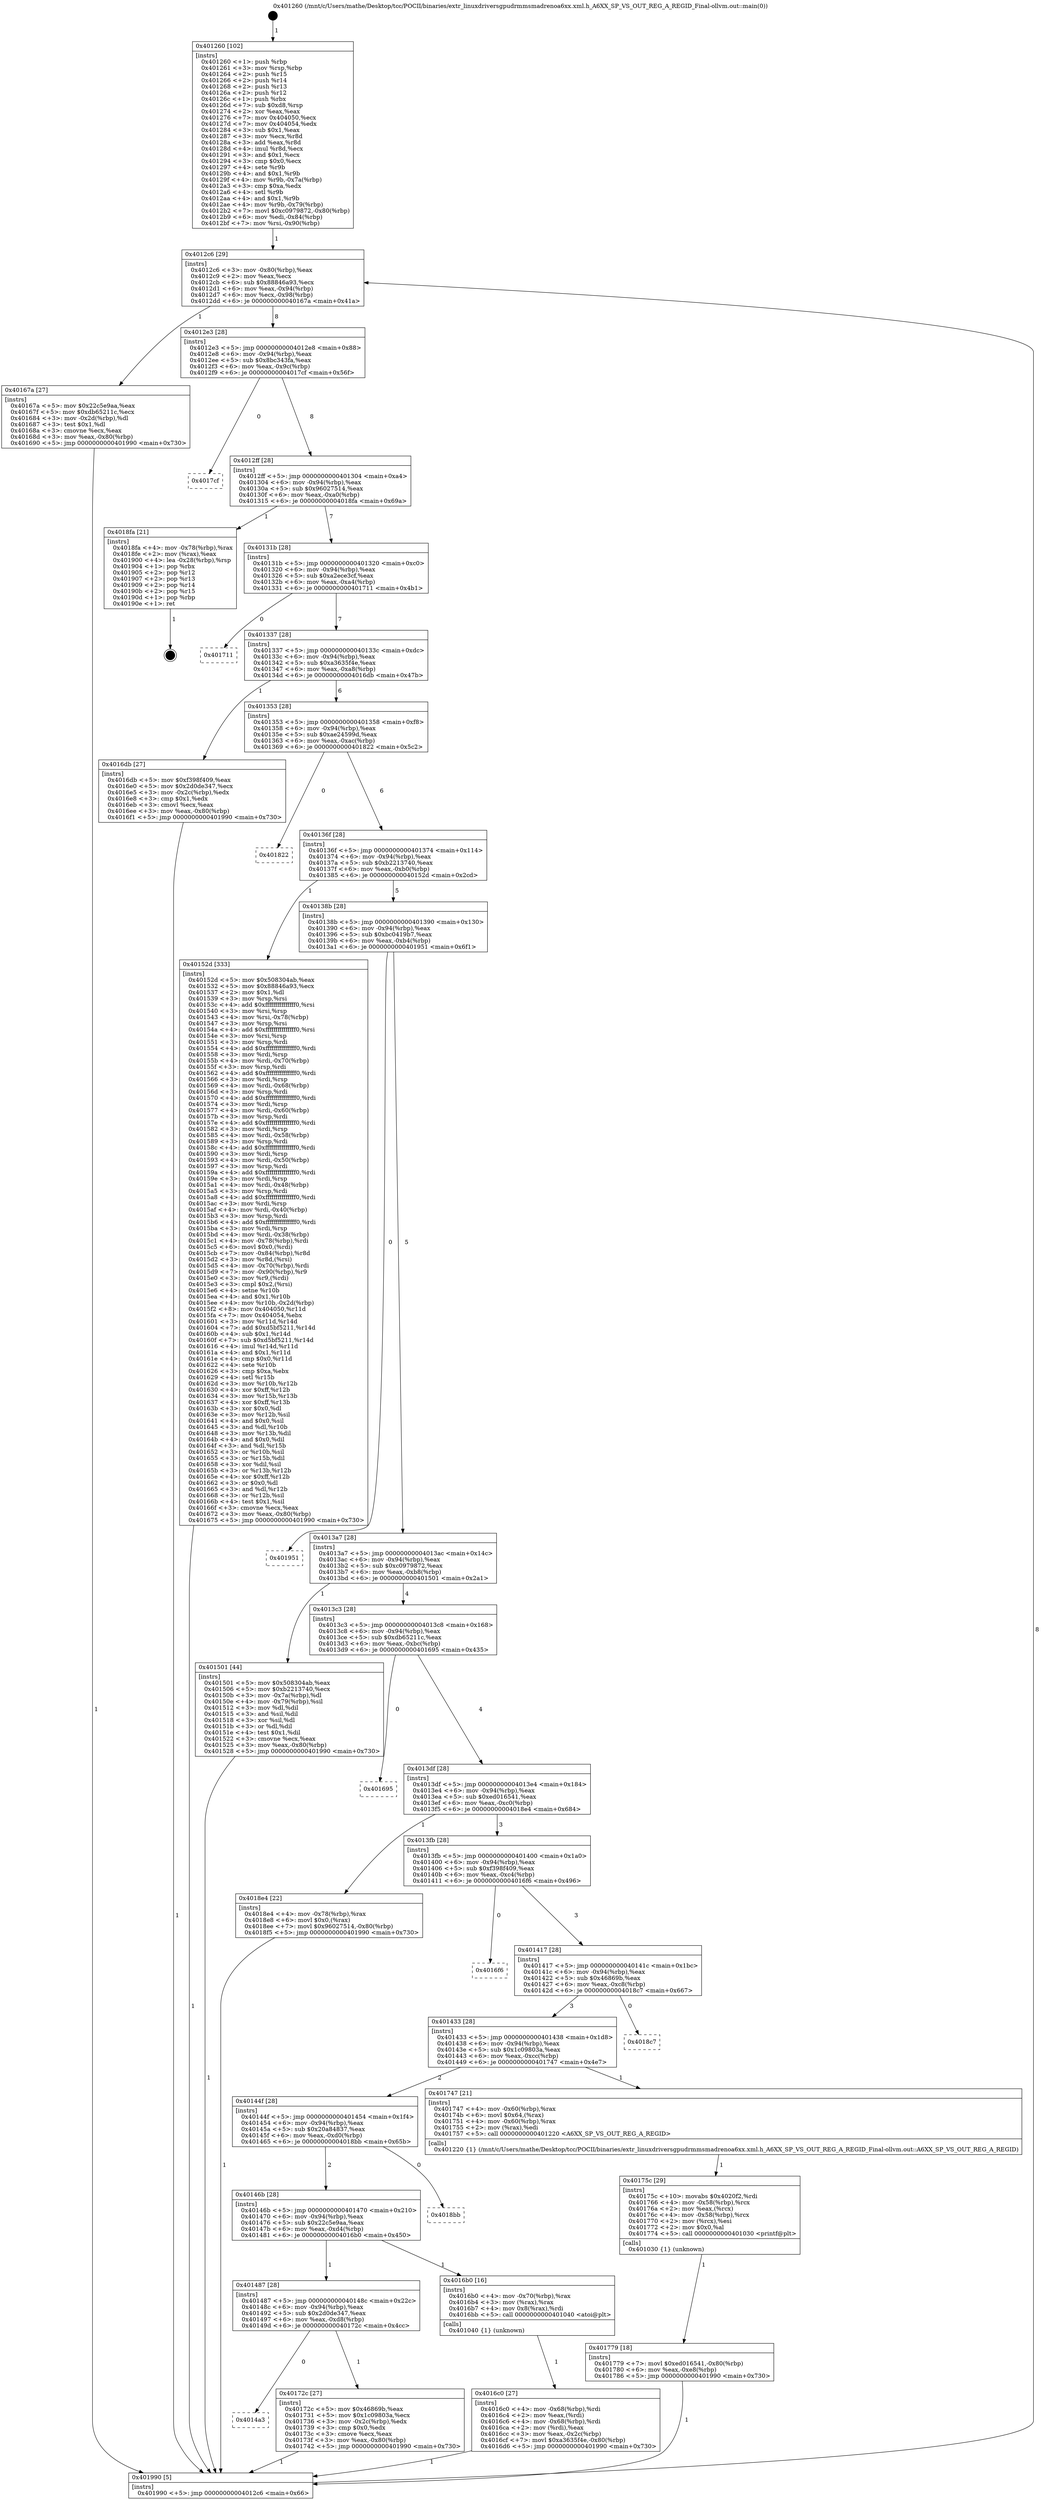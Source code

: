 digraph "0x401260" {
  label = "0x401260 (/mnt/c/Users/mathe/Desktop/tcc/POCII/binaries/extr_linuxdriversgpudrmmsmadrenoa6xx.xml.h_A6XX_SP_VS_OUT_REG_A_REGID_Final-ollvm.out::main(0))"
  labelloc = "t"
  node[shape=record]

  Entry [label="",width=0.3,height=0.3,shape=circle,fillcolor=black,style=filled]
  "0x4012c6" [label="{
     0x4012c6 [29]\l
     | [instrs]\l
     &nbsp;&nbsp;0x4012c6 \<+3\>: mov -0x80(%rbp),%eax\l
     &nbsp;&nbsp;0x4012c9 \<+2\>: mov %eax,%ecx\l
     &nbsp;&nbsp;0x4012cb \<+6\>: sub $0x88846a93,%ecx\l
     &nbsp;&nbsp;0x4012d1 \<+6\>: mov %eax,-0x94(%rbp)\l
     &nbsp;&nbsp;0x4012d7 \<+6\>: mov %ecx,-0x98(%rbp)\l
     &nbsp;&nbsp;0x4012dd \<+6\>: je 000000000040167a \<main+0x41a\>\l
  }"]
  "0x40167a" [label="{
     0x40167a [27]\l
     | [instrs]\l
     &nbsp;&nbsp;0x40167a \<+5\>: mov $0x22c5e9aa,%eax\l
     &nbsp;&nbsp;0x40167f \<+5\>: mov $0xdb65211c,%ecx\l
     &nbsp;&nbsp;0x401684 \<+3\>: mov -0x2d(%rbp),%dl\l
     &nbsp;&nbsp;0x401687 \<+3\>: test $0x1,%dl\l
     &nbsp;&nbsp;0x40168a \<+3\>: cmovne %ecx,%eax\l
     &nbsp;&nbsp;0x40168d \<+3\>: mov %eax,-0x80(%rbp)\l
     &nbsp;&nbsp;0x401690 \<+5\>: jmp 0000000000401990 \<main+0x730\>\l
  }"]
  "0x4012e3" [label="{
     0x4012e3 [28]\l
     | [instrs]\l
     &nbsp;&nbsp;0x4012e3 \<+5\>: jmp 00000000004012e8 \<main+0x88\>\l
     &nbsp;&nbsp;0x4012e8 \<+6\>: mov -0x94(%rbp),%eax\l
     &nbsp;&nbsp;0x4012ee \<+5\>: sub $0x8bc343fa,%eax\l
     &nbsp;&nbsp;0x4012f3 \<+6\>: mov %eax,-0x9c(%rbp)\l
     &nbsp;&nbsp;0x4012f9 \<+6\>: je 00000000004017cf \<main+0x56f\>\l
  }"]
  Exit [label="",width=0.3,height=0.3,shape=circle,fillcolor=black,style=filled,peripheries=2]
  "0x4017cf" [label="{
     0x4017cf\l
  }", style=dashed]
  "0x4012ff" [label="{
     0x4012ff [28]\l
     | [instrs]\l
     &nbsp;&nbsp;0x4012ff \<+5\>: jmp 0000000000401304 \<main+0xa4\>\l
     &nbsp;&nbsp;0x401304 \<+6\>: mov -0x94(%rbp),%eax\l
     &nbsp;&nbsp;0x40130a \<+5\>: sub $0x96027514,%eax\l
     &nbsp;&nbsp;0x40130f \<+6\>: mov %eax,-0xa0(%rbp)\l
     &nbsp;&nbsp;0x401315 \<+6\>: je 00000000004018fa \<main+0x69a\>\l
  }"]
  "0x401779" [label="{
     0x401779 [18]\l
     | [instrs]\l
     &nbsp;&nbsp;0x401779 \<+7\>: movl $0xed016541,-0x80(%rbp)\l
     &nbsp;&nbsp;0x401780 \<+6\>: mov %eax,-0xe8(%rbp)\l
     &nbsp;&nbsp;0x401786 \<+5\>: jmp 0000000000401990 \<main+0x730\>\l
  }"]
  "0x4018fa" [label="{
     0x4018fa [21]\l
     | [instrs]\l
     &nbsp;&nbsp;0x4018fa \<+4\>: mov -0x78(%rbp),%rax\l
     &nbsp;&nbsp;0x4018fe \<+2\>: mov (%rax),%eax\l
     &nbsp;&nbsp;0x401900 \<+4\>: lea -0x28(%rbp),%rsp\l
     &nbsp;&nbsp;0x401904 \<+1\>: pop %rbx\l
     &nbsp;&nbsp;0x401905 \<+2\>: pop %r12\l
     &nbsp;&nbsp;0x401907 \<+2\>: pop %r13\l
     &nbsp;&nbsp;0x401909 \<+2\>: pop %r14\l
     &nbsp;&nbsp;0x40190b \<+2\>: pop %r15\l
     &nbsp;&nbsp;0x40190d \<+1\>: pop %rbp\l
     &nbsp;&nbsp;0x40190e \<+1\>: ret\l
  }"]
  "0x40131b" [label="{
     0x40131b [28]\l
     | [instrs]\l
     &nbsp;&nbsp;0x40131b \<+5\>: jmp 0000000000401320 \<main+0xc0\>\l
     &nbsp;&nbsp;0x401320 \<+6\>: mov -0x94(%rbp),%eax\l
     &nbsp;&nbsp;0x401326 \<+5\>: sub $0xa2ece3cf,%eax\l
     &nbsp;&nbsp;0x40132b \<+6\>: mov %eax,-0xa4(%rbp)\l
     &nbsp;&nbsp;0x401331 \<+6\>: je 0000000000401711 \<main+0x4b1\>\l
  }"]
  "0x40175c" [label="{
     0x40175c [29]\l
     | [instrs]\l
     &nbsp;&nbsp;0x40175c \<+10\>: movabs $0x4020f2,%rdi\l
     &nbsp;&nbsp;0x401766 \<+4\>: mov -0x58(%rbp),%rcx\l
     &nbsp;&nbsp;0x40176a \<+2\>: mov %eax,(%rcx)\l
     &nbsp;&nbsp;0x40176c \<+4\>: mov -0x58(%rbp),%rcx\l
     &nbsp;&nbsp;0x401770 \<+2\>: mov (%rcx),%esi\l
     &nbsp;&nbsp;0x401772 \<+2\>: mov $0x0,%al\l
     &nbsp;&nbsp;0x401774 \<+5\>: call 0000000000401030 \<printf@plt\>\l
     | [calls]\l
     &nbsp;&nbsp;0x401030 \{1\} (unknown)\l
  }"]
  "0x401711" [label="{
     0x401711\l
  }", style=dashed]
  "0x401337" [label="{
     0x401337 [28]\l
     | [instrs]\l
     &nbsp;&nbsp;0x401337 \<+5\>: jmp 000000000040133c \<main+0xdc\>\l
     &nbsp;&nbsp;0x40133c \<+6\>: mov -0x94(%rbp),%eax\l
     &nbsp;&nbsp;0x401342 \<+5\>: sub $0xa3635f4e,%eax\l
     &nbsp;&nbsp;0x401347 \<+6\>: mov %eax,-0xa8(%rbp)\l
     &nbsp;&nbsp;0x40134d \<+6\>: je 00000000004016db \<main+0x47b\>\l
  }"]
  "0x4014a3" [label="{
     0x4014a3\l
  }", style=dashed]
  "0x4016db" [label="{
     0x4016db [27]\l
     | [instrs]\l
     &nbsp;&nbsp;0x4016db \<+5\>: mov $0xf398f409,%eax\l
     &nbsp;&nbsp;0x4016e0 \<+5\>: mov $0x2d0de347,%ecx\l
     &nbsp;&nbsp;0x4016e5 \<+3\>: mov -0x2c(%rbp),%edx\l
     &nbsp;&nbsp;0x4016e8 \<+3\>: cmp $0x1,%edx\l
     &nbsp;&nbsp;0x4016eb \<+3\>: cmovl %ecx,%eax\l
     &nbsp;&nbsp;0x4016ee \<+3\>: mov %eax,-0x80(%rbp)\l
     &nbsp;&nbsp;0x4016f1 \<+5\>: jmp 0000000000401990 \<main+0x730\>\l
  }"]
  "0x401353" [label="{
     0x401353 [28]\l
     | [instrs]\l
     &nbsp;&nbsp;0x401353 \<+5\>: jmp 0000000000401358 \<main+0xf8\>\l
     &nbsp;&nbsp;0x401358 \<+6\>: mov -0x94(%rbp),%eax\l
     &nbsp;&nbsp;0x40135e \<+5\>: sub $0xae24599d,%eax\l
     &nbsp;&nbsp;0x401363 \<+6\>: mov %eax,-0xac(%rbp)\l
     &nbsp;&nbsp;0x401369 \<+6\>: je 0000000000401822 \<main+0x5c2\>\l
  }"]
  "0x40172c" [label="{
     0x40172c [27]\l
     | [instrs]\l
     &nbsp;&nbsp;0x40172c \<+5\>: mov $0x46869b,%eax\l
     &nbsp;&nbsp;0x401731 \<+5\>: mov $0x1c09803a,%ecx\l
     &nbsp;&nbsp;0x401736 \<+3\>: mov -0x2c(%rbp),%edx\l
     &nbsp;&nbsp;0x401739 \<+3\>: cmp $0x0,%edx\l
     &nbsp;&nbsp;0x40173c \<+3\>: cmove %ecx,%eax\l
     &nbsp;&nbsp;0x40173f \<+3\>: mov %eax,-0x80(%rbp)\l
     &nbsp;&nbsp;0x401742 \<+5\>: jmp 0000000000401990 \<main+0x730\>\l
  }"]
  "0x401822" [label="{
     0x401822\l
  }", style=dashed]
  "0x40136f" [label="{
     0x40136f [28]\l
     | [instrs]\l
     &nbsp;&nbsp;0x40136f \<+5\>: jmp 0000000000401374 \<main+0x114\>\l
     &nbsp;&nbsp;0x401374 \<+6\>: mov -0x94(%rbp),%eax\l
     &nbsp;&nbsp;0x40137a \<+5\>: sub $0xb2213740,%eax\l
     &nbsp;&nbsp;0x40137f \<+6\>: mov %eax,-0xb0(%rbp)\l
     &nbsp;&nbsp;0x401385 \<+6\>: je 000000000040152d \<main+0x2cd\>\l
  }"]
  "0x4016c0" [label="{
     0x4016c0 [27]\l
     | [instrs]\l
     &nbsp;&nbsp;0x4016c0 \<+4\>: mov -0x68(%rbp),%rdi\l
     &nbsp;&nbsp;0x4016c4 \<+2\>: mov %eax,(%rdi)\l
     &nbsp;&nbsp;0x4016c6 \<+4\>: mov -0x68(%rbp),%rdi\l
     &nbsp;&nbsp;0x4016ca \<+2\>: mov (%rdi),%eax\l
     &nbsp;&nbsp;0x4016cc \<+3\>: mov %eax,-0x2c(%rbp)\l
     &nbsp;&nbsp;0x4016cf \<+7\>: movl $0xa3635f4e,-0x80(%rbp)\l
     &nbsp;&nbsp;0x4016d6 \<+5\>: jmp 0000000000401990 \<main+0x730\>\l
  }"]
  "0x40152d" [label="{
     0x40152d [333]\l
     | [instrs]\l
     &nbsp;&nbsp;0x40152d \<+5\>: mov $0x508304ab,%eax\l
     &nbsp;&nbsp;0x401532 \<+5\>: mov $0x88846a93,%ecx\l
     &nbsp;&nbsp;0x401537 \<+2\>: mov $0x1,%dl\l
     &nbsp;&nbsp;0x401539 \<+3\>: mov %rsp,%rsi\l
     &nbsp;&nbsp;0x40153c \<+4\>: add $0xfffffffffffffff0,%rsi\l
     &nbsp;&nbsp;0x401540 \<+3\>: mov %rsi,%rsp\l
     &nbsp;&nbsp;0x401543 \<+4\>: mov %rsi,-0x78(%rbp)\l
     &nbsp;&nbsp;0x401547 \<+3\>: mov %rsp,%rsi\l
     &nbsp;&nbsp;0x40154a \<+4\>: add $0xfffffffffffffff0,%rsi\l
     &nbsp;&nbsp;0x40154e \<+3\>: mov %rsi,%rsp\l
     &nbsp;&nbsp;0x401551 \<+3\>: mov %rsp,%rdi\l
     &nbsp;&nbsp;0x401554 \<+4\>: add $0xfffffffffffffff0,%rdi\l
     &nbsp;&nbsp;0x401558 \<+3\>: mov %rdi,%rsp\l
     &nbsp;&nbsp;0x40155b \<+4\>: mov %rdi,-0x70(%rbp)\l
     &nbsp;&nbsp;0x40155f \<+3\>: mov %rsp,%rdi\l
     &nbsp;&nbsp;0x401562 \<+4\>: add $0xfffffffffffffff0,%rdi\l
     &nbsp;&nbsp;0x401566 \<+3\>: mov %rdi,%rsp\l
     &nbsp;&nbsp;0x401569 \<+4\>: mov %rdi,-0x68(%rbp)\l
     &nbsp;&nbsp;0x40156d \<+3\>: mov %rsp,%rdi\l
     &nbsp;&nbsp;0x401570 \<+4\>: add $0xfffffffffffffff0,%rdi\l
     &nbsp;&nbsp;0x401574 \<+3\>: mov %rdi,%rsp\l
     &nbsp;&nbsp;0x401577 \<+4\>: mov %rdi,-0x60(%rbp)\l
     &nbsp;&nbsp;0x40157b \<+3\>: mov %rsp,%rdi\l
     &nbsp;&nbsp;0x40157e \<+4\>: add $0xfffffffffffffff0,%rdi\l
     &nbsp;&nbsp;0x401582 \<+3\>: mov %rdi,%rsp\l
     &nbsp;&nbsp;0x401585 \<+4\>: mov %rdi,-0x58(%rbp)\l
     &nbsp;&nbsp;0x401589 \<+3\>: mov %rsp,%rdi\l
     &nbsp;&nbsp;0x40158c \<+4\>: add $0xfffffffffffffff0,%rdi\l
     &nbsp;&nbsp;0x401590 \<+3\>: mov %rdi,%rsp\l
     &nbsp;&nbsp;0x401593 \<+4\>: mov %rdi,-0x50(%rbp)\l
     &nbsp;&nbsp;0x401597 \<+3\>: mov %rsp,%rdi\l
     &nbsp;&nbsp;0x40159a \<+4\>: add $0xfffffffffffffff0,%rdi\l
     &nbsp;&nbsp;0x40159e \<+3\>: mov %rdi,%rsp\l
     &nbsp;&nbsp;0x4015a1 \<+4\>: mov %rdi,-0x48(%rbp)\l
     &nbsp;&nbsp;0x4015a5 \<+3\>: mov %rsp,%rdi\l
     &nbsp;&nbsp;0x4015a8 \<+4\>: add $0xfffffffffffffff0,%rdi\l
     &nbsp;&nbsp;0x4015ac \<+3\>: mov %rdi,%rsp\l
     &nbsp;&nbsp;0x4015af \<+4\>: mov %rdi,-0x40(%rbp)\l
     &nbsp;&nbsp;0x4015b3 \<+3\>: mov %rsp,%rdi\l
     &nbsp;&nbsp;0x4015b6 \<+4\>: add $0xfffffffffffffff0,%rdi\l
     &nbsp;&nbsp;0x4015ba \<+3\>: mov %rdi,%rsp\l
     &nbsp;&nbsp;0x4015bd \<+4\>: mov %rdi,-0x38(%rbp)\l
     &nbsp;&nbsp;0x4015c1 \<+4\>: mov -0x78(%rbp),%rdi\l
     &nbsp;&nbsp;0x4015c5 \<+6\>: movl $0x0,(%rdi)\l
     &nbsp;&nbsp;0x4015cb \<+7\>: mov -0x84(%rbp),%r8d\l
     &nbsp;&nbsp;0x4015d2 \<+3\>: mov %r8d,(%rsi)\l
     &nbsp;&nbsp;0x4015d5 \<+4\>: mov -0x70(%rbp),%rdi\l
     &nbsp;&nbsp;0x4015d9 \<+7\>: mov -0x90(%rbp),%r9\l
     &nbsp;&nbsp;0x4015e0 \<+3\>: mov %r9,(%rdi)\l
     &nbsp;&nbsp;0x4015e3 \<+3\>: cmpl $0x2,(%rsi)\l
     &nbsp;&nbsp;0x4015e6 \<+4\>: setne %r10b\l
     &nbsp;&nbsp;0x4015ea \<+4\>: and $0x1,%r10b\l
     &nbsp;&nbsp;0x4015ee \<+4\>: mov %r10b,-0x2d(%rbp)\l
     &nbsp;&nbsp;0x4015f2 \<+8\>: mov 0x404050,%r11d\l
     &nbsp;&nbsp;0x4015fa \<+7\>: mov 0x404054,%ebx\l
     &nbsp;&nbsp;0x401601 \<+3\>: mov %r11d,%r14d\l
     &nbsp;&nbsp;0x401604 \<+7\>: add $0xd5bf5211,%r14d\l
     &nbsp;&nbsp;0x40160b \<+4\>: sub $0x1,%r14d\l
     &nbsp;&nbsp;0x40160f \<+7\>: sub $0xd5bf5211,%r14d\l
     &nbsp;&nbsp;0x401616 \<+4\>: imul %r14d,%r11d\l
     &nbsp;&nbsp;0x40161a \<+4\>: and $0x1,%r11d\l
     &nbsp;&nbsp;0x40161e \<+4\>: cmp $0x0,%r11d\l
     &nbsp;&nbsp;0x401622 \<+4\>: sete %r10b\l
     &nbsp;&nbsp;0x401626 \<+3\>: cmp $0xa,%ebx\l
     &nbsp;&nbsp;0x401629 \<+4\>: setl %r15b\l
     &nbsp;&nbsp;0x40162d \<+3\>: mov %r10b,%r12b\l
     &nbsp;&nbsp;0x401630 \<+4\>: xor $0xff,%r12b\l
     &nbsp;&nbsp;0x401634 \<+3\>: mov %r15b,%r13b\l
     &nbsp;&nbsp;0x401637 \<+4\>: xor $0xff,%r13b\l
     &nbsp;&nbsp;0x40163b \<+3\>: xor $0x0,%dl\l
     &nbsp;&nbsp;0x40163e \<+3\>: mov %r12b,%sil\l
     &nbsp;&nbsp;0x401641 \<+4\>: and $0x0,%sil\l
     &nbsp;&nbsp;0x401645 \<+3\>: and %dl,%r10b\l
     &nbsp;&nbsp;0x401648 \<+3\>: mov %r13b,%dil\l
     &nbsp;&nbsp;0x40164b \<+4\>: and $0x0,%dil\l
     &nbsp;&nbsp;0x40164f \<+3\>: and %dl,%r15b\l
     &nbsp;&nbsp;0x401652 \<+3\>: or %r10b,%sil\l
     &nbsp;&nbsp;0x401655 \<+3\>: or %r15b,%dil\l
     &nbsp;&nbsp;0x401658 \<+3\>: xor %dil,%sil\l
     &nbsp;&nbsp;0x40165b \<+3\>: or %r13b,%r12b\l
     &nbsp;&nbsp;0x40165e \<+4\>: xor $0xff,%r12b\l
     &nbsp;&nbsp;0x401662 \<+3\>: or $0x0,%dl\l
     &nbsp;&nbsp;0x401665 \<+3\>: and %dl,%r12b\l
     &nbsp;&nbsp;0x401668 \<+3\>: or %r12b,%sil\l
     &nbsp;&nbsp;0x40166b \<+4\>: test $0x1,%sil\l
     &nbsp;&nbsp;0x40166f \<+3\>: cmovne %ecx,%eax\l
     &nbsp;&nbsp;0x401672 \<+3\>: mov %eax,-0x80(%rbp)\l
     &nbsp;&nbsp;0x401675 \<+5\>: jmp 0000000000401990 \<main+0x730\>\l
  }"]
  "0x40138b" [label="{
     0x40138b [28]\l
     | [instrs]\l
     &nbsp;&nbsp;0x40138b \<+5\>: jmp 0000000000401390 \<main+0x130\>\l
     &nbsp;&nbsp;0x401390 \<+6\>: mov -0x94(%rbp),%eax\l
     &nbsp;&nbsp;0x401396 \<+5\>: sub $0xbc0419b7,%eax\l
     &nbsp;&nbsp;0x40139b \<+6\>: mov %eax,-0xb4(%rbp)\l
     &nbsp;&nbsp;0x4013a1 \<+6\>: je 0000000000401951 \<main+0x6f1\>\l
  }"]
  "0x401487" [label="{
     0x401487 [28]\l
     | [instrs]\l
     &nbsp;&nbsp;0x401487 \<+5\>: jmp 000000000040148c \<main+0x22c\>\l
     &nbsp;&nbsp;0x40148c \<+6\>: mov -0x94(%rbp),%eax\l
     &nbsp;&nbsp;0x401492 \<+5\>: sub $0x2d0de347,%eax\l
     &nbsp;&nbsp;0x401497 \<+6\>: mov %eax,-0xd8(%rbp)\l
     &nbsp;&nbsp;0x40149d \<+6\>: je 000000000040172c \<main+0x4cc\>\l
  }"]
  "0x401951" [label="{
     0x401951\l
  }", style=dashed]
  "0x4013a7" [label="{
     0x4013a7 [28]\l
     | [instrs]\l
     &nbsp;&nbsp;0x4013a7 \<+5\>: jmp 00000000004013ac \<main+0x14c\>\l
     &nbsp;&nbsp;0x4013ac \<+6\>: mov -0x94(%rbp),%eax\l
     &nbsp;&nbsp;0x4013b2 \<+5\>: sub $0xc0979872,%eax\l
     &nbsp;&nbsp;0x4013b7 \<+6\>: mov %eax,-0xb8(%rbp)\l
     &nbsp;&nbsp;0x4013bd \<+6\>: je 0000000000401501 \<main+0x2a1\>\l
  }"]
  "0x4016b0" [label="{
     0x4016b0 [16]\l
     | [instrs]\l
     &nbsp;&nbsp;0x4016b0 \<+4\>: mov -0x70(%rbp),%rax\l
     &nbsp;&nbsp;0x4016b4 \<+3\>: mov (%rax),%rax\l
     &nbsp;&nbsp;0x4016b7 \<+4\>: mov 0x8(%rax),%rdi\l
     &nbsp;&nbsp;0x4016bb \<+5\>: call 0000000000401040 \<atoi@plt\>\l
     | [calls]\l
     &nbsp;&nbsp;0x401040 \{1\} (unknown)\l
  }"]
  "0x401501" [label="{
     0x401501 [44]\l
     | [instrs]\l
     &nbsp;&nbsp;0x401501 \<+5\>: mov $0x508304ab,%eax\l
     &nbsp;&nbsp;0x401506 \<+5\>: mov $0xb2213740,%ecx\l
     &nbsp;&nbsp;0x40150b \<+3\>: mov -0x7a(%rbp),%dl\l
     &nbsp;&nbsp;0x40150e \<+4\>: mov -0x79(%rbp),%sil\l
     &nbsp;&nbsp;0x401512 \<+3\>: mov %dl,%dil\l
     &nbsp;&nbsp;0x401515 \<+3\>: and %sil,%dil\l
     &nbsp;&nbsp;0x401518 \<+3\>: xor %sil,%dl\l
     &nbsp;&nbsp;0x40151b \<+3\>: or %dl,%dil\l
     &nbsp;&nbsp;0x40151e \<+4\>: test $0x1,%dil\l
     &nbsp;&nbsp;0x401522 \<+3\>: cmovne %ecx,%eax\l
     &nbsp;&nbsp;0x401525 \<+3\>: mov %eax,-0x80(%rbp)\l
     &nbsp;&nbsp;0x401528 \<+5\>: jmp 0000000000401990 \<main+0x730\>\l
  }"]
  "0x4013c3" [label="{
     0x4013c3 [28]\l
     | [instrs]\l
     &nbsp;&nbsp;0x4013c3 \<+5\>: jmp 00000000004013c8 \<main+0x168\>\l
     &nbsp;&nbsp;0x4013c8 \<+6\>: mov -0x94(%rbp),%eax\l
     &nbsp;&nbsp;0x4013ce \<+5\>: sub $0xdb65211c,%eax\l
     &nbsp;&nbsp;0x4013d3 \<+6\>: mov %eax,-0xbc(%rbp)\l
     &nbsp;&nbsp;0x4013d9 \<+6\>: je 0000000000401695 \<main+0x435\>\l
  }"]
  "0x401990" [label="{
     0x401990 [5]\l
     | [instrs]\l
     &nbsp;&nbsp;0x401990 \<+5\>: jmp 00000000004012c6 \<main+0x66\>\l
  }"]
  "0x401260" [label="{
     0x401260 [102]\l
     | [instrs]\l
     &nbsp;&nbsp;0x401260 \<+1\>: push %rbp\l
     &nbsp;&nbsp;0x401261 \<+3\>: mov %rsp,%rbp\l
     &nbsp;&nbsp;0x401264 \<+2\>: push %r15\l
     &nbsp;&nbsp;0x401266 \<+2\>: push %r14\l
     &nbsp;&nbsp;0x401268 \<+2\>: push %r13\l
     &nbsp;&nbsp;0x40126a \<+2\>: push %r12\l
     &nbsp;&nbsp;0x40126c \<+1\>: push %rbx\l
     &nbsp;&nbsp;0x40126d \<+7\>: sub $0xd8,%rsp\l
     &nbsp;&nbsp;0x401274 \<+2\>: xor %eax,%eax\l
     &nbsp;&nbsp;0x401276 \<+7\>: mov 0x404050,%ecx\l
     &nbsp;&nbsp;0x40127d \<+7\>: mov 0x404054,%edx\l
     &nbsp;&nbsp;0x401284 \<+3\>: sub $0x1,%eax\l
     &nbsp;&nbsp;0x401287 \<+3\>: mov %ecx,%r8d\l
     &nbsp;&nbsp;0x40128a \<+3\>: add %eax,%r8d\l
     &nbsp;&nbsp;0x40128d \<+4\>: imul %r8d,%ecx\l
     &nbsp;&nbsp;0x401291 \<+3\>: and $0x1,%ecx\l
     &nbsp;&nbsp;0x401294 \<+3\>: cmp $0x0,%ecx\l
     &nbsp;&nbsp;0x401297 \<+4\>: sete %r9b\l
     &nbsp;&nbsp;0x40129b \<+4\>: and $0x1,%r9b\l
     &nbsp;&nbsp;0x40129f \<+4\>: mov %r9b,-0x7a(%rbp)\l
     &nbsp;&nbsp;0x4012a3 \<+3\>: cmp $0xa,%edx\l
     &nbsp;&nbsp;0x4012a6 \<+4\>: setl %r9b\l
     &nbsp;&nbsp;0x4012aa \<+4\>: and $0x1,%r9b\l
     &nbsp;&nbsp;0x4012ae \<+4\>: mov %r9b,-0x79(%rbp)\l
     &nbsp;&nbsp;0x4012b2 \<+7\>: movl $0xc0979872,-0x80(%rbp)\l
     &nbsp;&nbsp;0x4012b9 \<+6\>: mov %edi,-0x84(%rbp)\l
     &nbsp;&nbsp;0x4012bf \<+7\>: mov %rsi,-0x90(%rbp)\l
  }"]
  "0x40146b" [label="{
     0x40146b [28]\l
     | [instrs]\l
     &nbsp;&nbsp;0x40146b \<+5\>: jmp 0000000000401470 \<main+0x210\>\l
     &nbsp;&nbsp;0x401470 \<+6\>: mov -0x94(%rbp),%eax\l
     &nbsp;&nbsp;0x401476 \<+5\>: sub $0x22c5e9aa,%eax\l
     &nbsp;&nbsp;0x40147b \<+6\>: mov %eax,-0xd4(%rbp)\l
     &nbsp;&nbsp;0x401481 \<+6\>: je 00000000004016b0 \<main+0x450\>\l
  }"]
  "0x4018bb" [label="{
     0x4018bb\l
  }", style=dashed]
  "0x401695" [label="{
     0x401695\l
  }", style=dashed]
  "0x4013df" [label="{
     0x4013df [28]\l
     | [instrs]\l
     &nbsp;&nbsp;0x4013df \<+5\>: jmp 00000000004013e4 \<main+0x184\>\l
     &nbsp;&nbsp;0x4013e4 \<+6\>: mov -0x94(%rbp),%eax\l
     &nbsp;&nbsp;0x4013ea \<+5\>: sub $0xed016541,%eax\l
     &nbsp;&nbsp;0x4013ef \<+6\>: mov %eax,-0xc0(%rbp)\l
     &nbsp;&nbsp;0x4013f5 \<+6\>: je 00000000004018e4 \<main+0x684\>\l
  }"]
  "0x40144f" [label="{
     0x40144f [28]\l
     | [instrs]\l
     &nbsp;&nbsp;0x40144f \<+5\>: jmp 0000000000401454 \<main+0x1f4\>\l
     &nbsp;&nbsp;0x401454 \<+6\>: mov -0x94(%rbp),%eax\l
     &nbsp;&nbsp;0x40145a \<+5\>: sub $0x20a84837,%eax\l
     &nbsp;&nbsp;0x40145f \<+6\>: mov %eax,-0xd0(%rbp)\l
     &nbsp;&nbsp;0x401465 \<+6\>: je 00000000004018bb \<main+0x65b\>\l
  }"]
  "0x4018e4" [label="{
     0x4018e4 [22]\l
     | [instrs]\l
     &nbsp;&nbsp;0x4018e4 \<+4\>: mov -0x78(%rbp),%rax\l
     &nbsp;&nbsp;0x4018e8 \<+6\>: movl $0x0,(%rax)\l
     &nbsp;&nbsp;0x4018ee \<+7\>: movl $0x96027514,-0x80(%rbp)\l
     &nbsp;&nbsp;0x4018f5 \<+5\>: jmp 0000000000401990 \<main+0x730\>\l
  }"]
  "0x4013fb" [label="{
     0x4013fb [28]\l
     | [instrs]\l
     &nbsp;&nbsp;0x4013fb \<+5\>: jmp 0000000000401400 \<main+0x1a0\>\l
     &nbsp;&nbsp;0x401400 \<+6\>: mov -0x94(%rbp),%eax\l
     &nbsp;&nbsp;0x401406 \<+5\>: sub $0xf398f409,%eax\l
     &nbsp;&nbsp;0x40140b \<+6\>: mov %eax,-0xc4(%rbp)\l
     &nbsp;&nbsp;0x401411 \<+6\>: je 00000000004016f6 \<main+0x496\>\l
  }"]
  "0x401747" [label="{
     0x401747 [21]\l
     | [instrs]\l
     &nbsp;&nbsp;0x401747 \<+4\>: mov -0x60(%rbp),%rax\l
     &nbsp;&nbsp;0x40174b \<+6\>: movl $0x64,(%rax)\l
     &nbsp;&nbsp;0x401751 \<+4\>: mov -0x60(%rbp),%rax\l
     &nbsp;&nbsp;0x401755 \<+2\>: mov (%rax),%edi\l
     &nbsp;&nbsp;0x401757 \<+5\>: call 0000000000401220 \<A6XX_SP_VS_OUT_REG_A_REGID\>\l
     | [calls]\l
     &nbsp;&nbsp;0x401220 \{1\} (/mnt/c/Users/mathe/Desktop/tcc/POCII/binaries/extr_linuxdriversgpudrmmsmadrenoa6xx.xml.h_A6XX_SP_VS_OUT_REG_A_REGID_Final-ollvm.out::A6XX_SP_VS_OUT_REG_A_REGID)\l
  }"]
  "0x4016f6" [label="{
     0x4016f6\l
  }", style=dashed]
  "0x401417" [label="{
     0x401417 [28]\l
     | [instrs]\l
     &nbsp;&nbsp;0x401417 \<+5\>: jmp 000000000040141c \<main+0x1bc\>\l
     &nbsp;&nbsp;0x40141c \<+6\>: mov -0x94(%rbp),%eax\l
     &nbsp;&nbsp;0x401422 \<+5\>: sub $0x46869b,%eax\l
     &nbsp;&nbsp;0x401427 \<+6\>: mov %eax,-0xc8(%rbp)\l
     &nbsp;&nbsp;0x40142d \<+6\>: je 00000000004018c7 \<main+0x667\>\l
  }"]
  "0x401433" [label="{
     0x401433 [28]\l
     | [instrs]\l
     &nbsp;&nbsp;0x401433 \<+5\>: jmp 0000000000401438 \<main+0x1d8\>\l
     &nbsp;&nbsp;0x401438 \<+6\>: mov -0x94(%rbp),%eax\l
     &nbsp;&nbsp;0x40143e \<+5\>: sub $0x1c09803a,%eax\l
     &nbsp;&nbsp;0x401443 \<+6\>: mov %eax,-0xcc(%rbp)\l
     &nbsp;&nbsp;0x401449 \<+6\>: je 0000000000401747 \<main+0x4e7\>\l
  }"]
  "0x4018c7" [label="{
     0x4018c7\l
  }", style=dashed]
  Entry -> "0x401260" [label=" 1"]
  "0x4012c6" -> "0x40167a" [label=" 1"]
  "0x4012c6" -> "0x4012e3" [label=" 8"]
  "0x4018fa" -> Exit [label=" 1"]
  "0x4012e3" -> "0x4017cf" [label=" 0"]
  "0x4012e3" -> "0x4012ff" [label=" 8"]
  "0x4018e4" -> "0x401990" [label=" 1"]
  "0x4012ff" -> "0x4018fa" [label=" 1"]
  "0x4012ff" -> "0x40131b" [label=" 7"]
  "0x401779" -> "0x401990" [label=" 1"]
  "0x40131b" -> "0x401711" [label=" 0"]
  "0x40131b" -> "0x401337" [label=" 7"]
  "0x40175c" -> "0x401779" [label=" 1"]
  "0x401337" -> "0x4016db" [label=" 1"]
  "0x401337" -> "0x401353" [label=" 6"]
  "0x401747" -> "0x40175c" [label=" 1"]
  "0x401353" -> "0x401822" [label=" 0"]
  "0x401353" -> "0x40136f" [label=" 6"]
  "0x40172c" -> "0x401990" [label=" 1"]
  "0x40136f" -> "0x40152d" [label=" 1"]
  "0x40136f" -> "0x40138b" [label=" 5"]
  "0x401487" -> "0x40172c" [label=" 1"]
  "0x40138b" -> "0x401951" [label=" 0"]
  "0x40138b" -> "0x4013a7" [label=" 5"]
  "0x401487" -> "0x4014a3" [label=" 0"]
  "0x4013a7" -> "0x401501" [label=" 1"]
  "0x4013a7" -> "0x4013c3" [label=" 4"]
  "0x401501" -> "0x401990" [label=" 1"]
  "0x401260" -> "0x4012c6" [label=" 1"]
  "0x401990" -> "0x4012c6" [label=" 8"]
  "0x4016db" -> "0x401990" [label=" 1"]
  "0x40152d" -> "0x401990" [label=" 1"]
  "0x40167a" -> "0x401990" [label=" 1"]
  "0x4016b0" -> "0x4016c0" [label=" 1"]
  "0x4013c3" -> "0x401695" [label=" 0"]
  "0x4013c3" -> "0x4013df" [label=" 4"]
  "0x40146b" -> "0x401487" [label=" 1"]
  "0x4013df" -> "0x4018e4" [label=" 1"]
  "0x4013df" -> "0x4013fb" [label=" 3"]
  "0x4016c0" -> "0x401990" [label=" 1"]
  "0x4013fb" -> "0x4016f6" [label=" 0"]
  "0x4013fb" -> "0x401417" [label=" 3"]
  "0x40144f" -> "0x40146b" [label=" 2"]
  "0x401417" -> "0x4018c7" [label=" 0"]
  "0x401417" -> "0x401433" [label=" 3"]
  "0x40144f" -> "0x4018bb" [label=" 0"]
  "0x401433" -> "0x401747" [label=" 1"]
  "0x401433" -> "0x40144f" [label=" 2"]
  "0x40146b" -> "0x4016b0" [label=" 1"]
}
